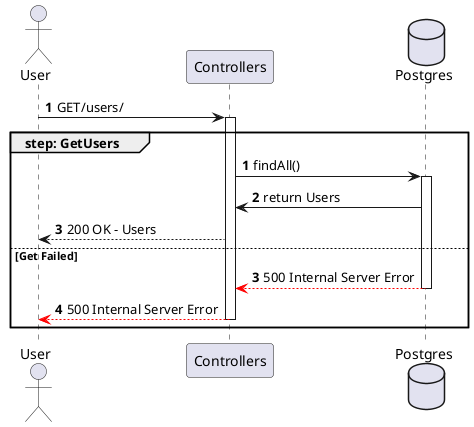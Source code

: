 @startuml getUsers

actor User
participant Controllers
database Postgres

autonumber
User -> Controllers ++: GET/users/
autonumber 1
group step: GetUsers
    Controllers -> Postgres ++: findAll()
    Postgres -> Controllers: return Users
    Controllers --> User : 200 OK - Users
else Get Failed
    autonumber 3
    Postgres --[#red]> Controllers --: 500 Internal Server Error
    Controllers --[#red]> User --: 500 Internal Server Error
end

@enduml